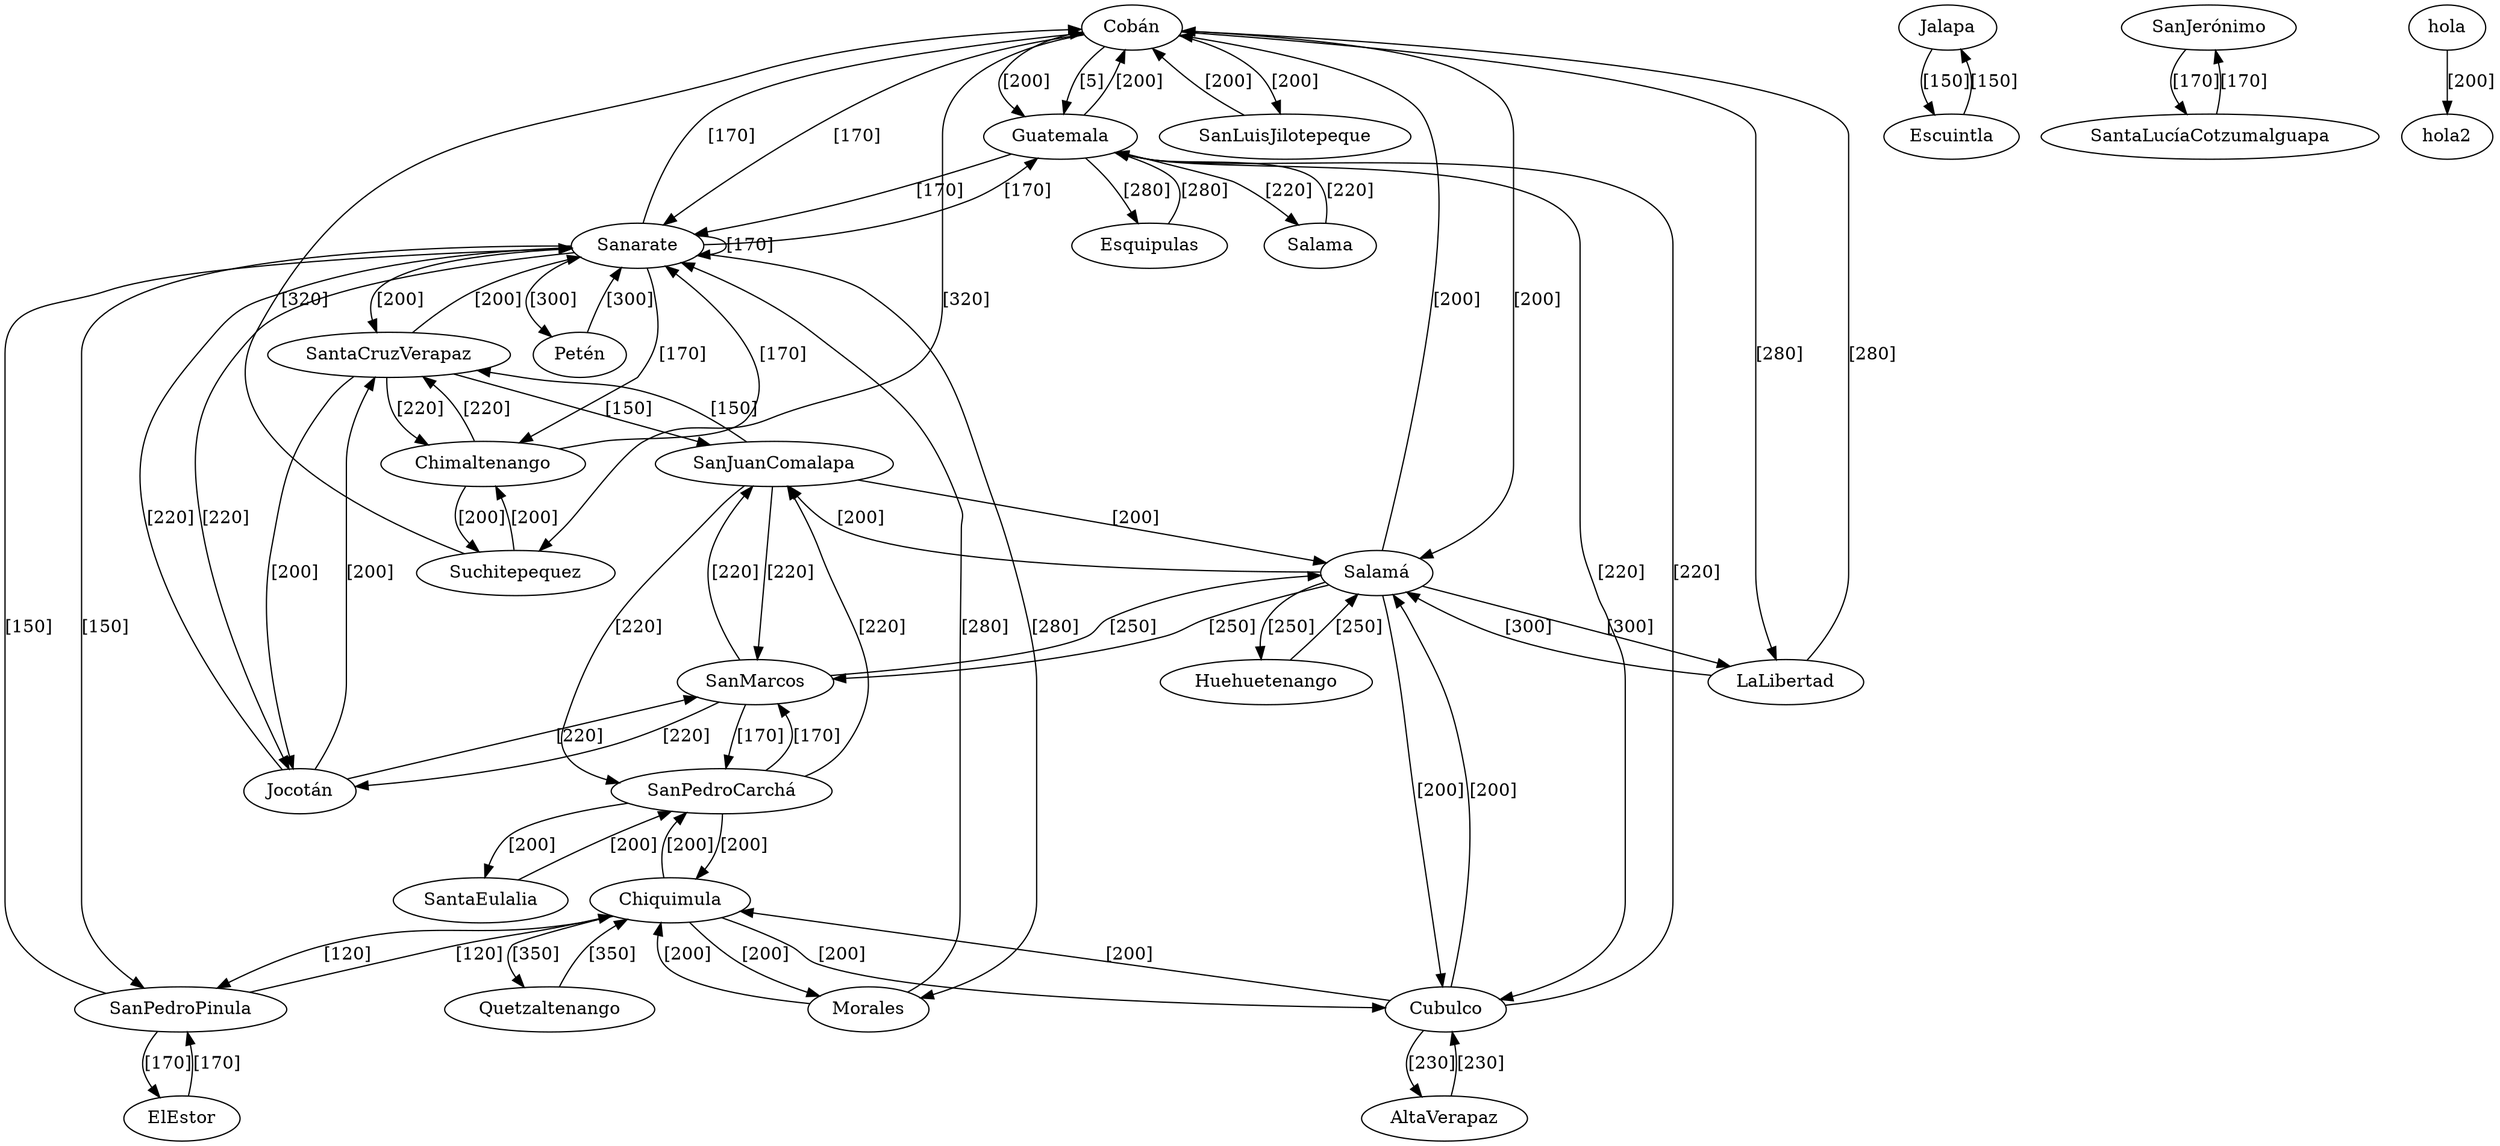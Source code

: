digraph G {
Cobán -> Guatemala [label="[200]"];
Cobán -> Guatemala [label="[5]"];
Cobán -> Salamá [label="[200]"];
Cobán -> Suchitepequez [label="[320]"];
Cobán -> LaLibertad [label="[280]"];
Cobán -> Sanarate [label="[170]"];
Cobán -> SanLuisJilotepeque [label="[200]"];
Guatemala -> Cobán [label="[200]"];
Guatemala -> Esquipulas [label="[280]"];
Guatemala -> Cubulco [label="[220]"];
Guatemala -> Salama [label="[220]"];
Guatemala -> Sanarate [label="[170]"];
Jalapa -> Escuintla [label="[150]"];
Escuintla -> Jalapa [label="[150]"];
Chiquimula -> Quetzaltenango [label="[350]"];
Chiquimula -> SanPedroPinula [label="[120]"];
Chiquimula -> Morales [label="[200]"];
Chiquimula -> SanPedroCarchá [label="[200]"];
Chiquimula -> Cubulco [label="[200]"];
Quetzaltenango -> Chiquimula [label="[350]"];
Sanarate -> Petén [label="[300]"];
Sanarate -> Jocotán [label="[220]"];
Sanarate -> Morales [label="[280]"];
Sanarate -> Chimaltenango [label="[170]"];
Sanarate -> SantaCruzVerapaz [label="[200]"];
Sanarate -> Cobán [label="[170]"];
Sanarate -> SanPedroPinula [label="[150]"];
Sanarate -> Sanarate [label="[170]"];
Sanarate -> Guatemala [label="[170]"];
Petén -> Sanarate [label="[300]"];
Salamá -> Huehuetenango [label="[250]"];
Salamá -> Cobán [label="[200]"];
Salamá -> LaLibertad [label="[300]"];
Salamá -> SanMarcos [label="[250]"];
Salamá -> Cubulco [label="[200]"];
Salamá -> SanJuanComalapa [label="[200]"];
Huehuetenango -> Salamá [label="[250]"];
Chimaltenango -> Suchitepequez [label="[200]"];
Chimaltenango -> SantaCruzVerapaz [label="[220]"];
Chimaltenango -> Sanarate [label="[170]"];
Suchitepequez -> Chimaltenango [label="[200]"];
Suchitepequez -> Cobán [label="[320]"];
Cubulco -> AltaVerapaz [label="[230]"];
Cubulco -> Salamá [label="[200]"];
Cubulco -> Guatemala [label="[220]"];
Cubulco -> Chiquimula [label="[200]"];
AltaVerapaz -> Cubulco [label="[230]"];
SanJuanComalapa -> SantaCruzVerapaz [label="[150]"];
SanJuanComalapa -> SanMarcos [label="[220]"];
SanJuanComalapa -> SanPedroCarchá [label="[220]"];
SanJuanComalapa -> Salamá [label="[200]"];
SantaCruzVerapaz -> SanJuanComalapa [label="[150]"];
SantaCruzVerapaz -> Chimaltenango [label="[220]"];
SantaCruzVerapaz -> Sanarate [label="[200]"];
SantaCruzVerapaz -> Jocotán [label="[200]"];
SanJerónimo -> SantaLucíaCotzumalguapa [label="[170]"];
SantaLucíaCotzumalguapa -> SanJerónimo [label="[170]"];
SanPedroCarchá -> SantaEulalia [label="[200]"];
SanPedroCarchá -> SanMarcos [label="[170]"];
SanPedroCarchá -> Chiquimula [label="[200]"];
SanPedroCarchá -> SanJuanComalapa [label="[220]"];
SantaEulalia -> SanPedroCarchá [label="[200]"];
Jocotán -> Sanarate [label="[220]"];
Jocotán -> SanMarcos [label="[220]"];
Jocotán -> SantaCruzVerapaz [label="[200]"];
Morales -> Sanarate [label="[280]"];
Morales -> Chiquimula [label="[200]"];
SanPedroPinula -> Chiquimula [label="[120]"];
SanPedroPinula -> ElEstor [label="[170]"];
SanPedroPinula -> Sanarate [label="[150]"];
ElEstor -> SanPedroPinula [label="[170]"];
Esquipulas -> Guatemala [label="[280]"];
LaLibertad -> Salamá [label="[300]"];
LaLibertad -> Cobán [label="[280]"];
SanMarcos -> Salamá [label="[250]"];
SanMarcos -> Jocotán [label="[220]"];
SanMarcos -> SanJuanComalapa [label="[220]"];
SanMarcos -> SanPedroCarchá [label="[170]"];
Salama -> Guatemala [label="[220]"];
SanLuisJilotepeque -> Cobán [label="[200]"];
hola -> hola2 [label="[200]"];
}
